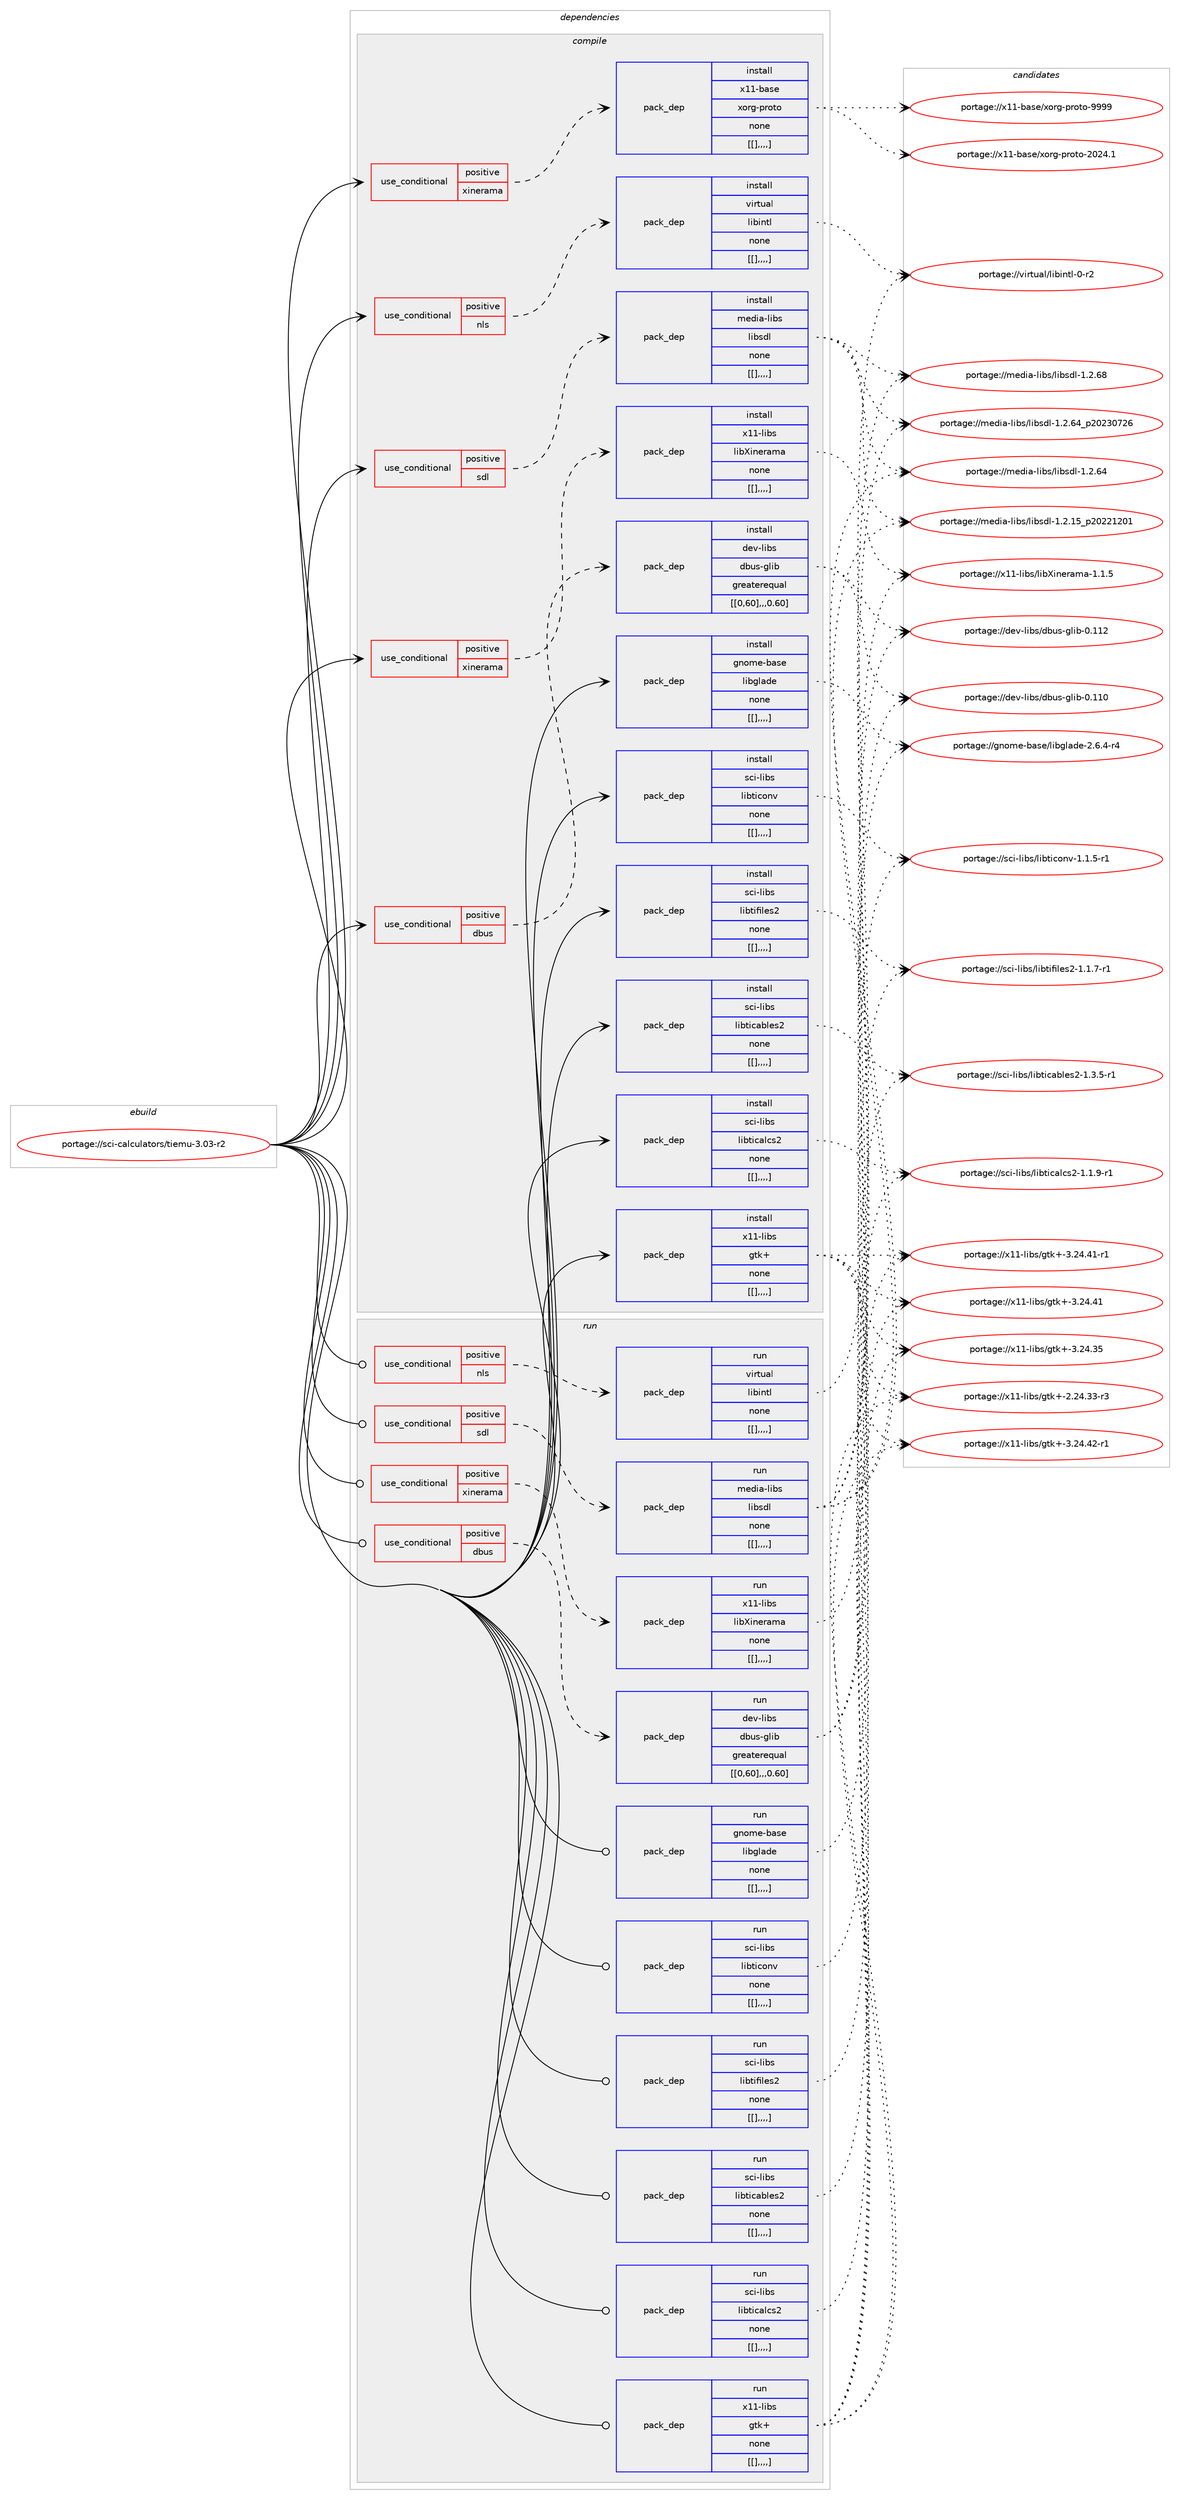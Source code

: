 digraph prolog {

# *************
# Graph options
# *************

newrank=true;
concentrate=true;
compound=true;
graph [rankdir=LR,fontname=Helvetica,fontsize=10,ranksep=1.5];#, ranksep=2.5, nodesep=0.2];
edge  [arrowhead=vee];
node  [fontname=Helvetica,fontsize=10];

# **********
# The ebuild
# **********

subgraph cluster_leftcol {
color=gray;
label=<<i>ebuild</i>>;
id [label="portage://sci-calculators/tiemu-3.03-r2", color=red, width=4, href="../sci-calculators/tiemu-3.03-r2.svg"];
}

# ****************
# The dependencies
# ****************

subgraph cluster_midcol {
color=gray;
label=<<i>dependencies</i>>;
subgraph cluster_compile {
fillcolor="#eeeeee";
style=filled;
label=<<i>compile</i>>;
subgraph cond107923 {
dependency409333 [label=<<TABLE BORDER="0" CELLBORDER="1" CELLSPACING="0" CELLPADDING="4"><TR><TD ROWSPAN="3" CELLPADDING="10">use_conditional</TD></TR><TR><TD>positive</TD></TR><TR><TD>dbus</TD></TR></TABLE>>, shape=none, color=red];
subgraph pack298447 {
dependency409334 [label=<<TABLE BORDER="0" CELLBORDER="1" CELLSPACING="0" CELLPADDING="4" WIDTH="220"><TR><TD ROWSPAN="6" CELLPADDING="30">pack_dep</TD></TR><TR><TD WIDTH="110">install</TD></TR><TR><TD>dev-libs</TD></TR><TR><TD>dbus-glib</TD></TR><TR><TD>greaterequal</TD></TR><TR><TD>[[0,60],,,0.60]</TD></TR></TABLE>>, shape=none, color=blue];
}
dependency409333:e -> dependency409334:w [weight=20,style="dashed",arrowhead="vee"];
}
id:e -> dependency409333:w [weight=20,style="solid",arrowhead="vee"];
subgraph cond107924 {
dependency409335 [label=<<TABLE BORDER="0" CELLBORDER="1" CELLSPACING="0" CELLPADDING="4"><TR><TD ROWSPAN="3" CELLPADDING="10">use_conditional</TD></TR><TR><TD>positive</TD></TR><TR><TD>nls</TD></TR></TABLE>>, shape=none, color=red];
subgraph pack298448 {
dependency409336 [label=<<TABLE BORDER="0" CELLBORDER="1" CELLSPACING="0" CELLPADDING="4" WIDTH="220"><TR><TD ROWSPAN="6" CELLPADDING="30">pack_dep</TD></TR><TR><TD WIDTH="110">install</TD></TR><TR><TD>virtual</TD></TR><TR><TD>libintl</TD></TR><TR><TD>none</TD></TR><TR><TD>[[],,,,]</TD></TR></TABLE>>, shape=none, color=blue];
}
dependency409335:e -> dependency409336:w [weight=20,style="dashed",arrowhead="vee"];
}
id:e -> dependency409335:w [weight=20,style="solid",arrowhead="vee"];
subgraph cond107925 {
dependency409337 [label=<<TABLE BORDER="0" CELLBORDER="1" CELLSPACING="0" CELLPADDING="4"><TR><TD ROWSPAN="3" CELLPADDING="10">use_conditional</TD></TR><TR><TD>positive</TD></TR><TR><TD>sdl</TD></TR></TABLE>>, shape=none, color=red];
subgraph pack298449 {
dependency409338 [label=<<TABLE BORDER="0" CELLBORDER="1" CELLSPACING="0" CELLPADDING="4" WIDTH="220"><TR><TD ROWSPAN="6" CELLPADDING="30">pack_dep</TD></TR><TR><TD WIDTH="110">install</TD></TR><TR><TD>media-libs</TD></TR><TR><TD>libsdl</TD></TR><TR><TD>none</TD></TR><TR><TD>[[],,,,]</TD></TR></TABLE>>, shape=none, color=blue];
}
dependency409337:e -> dependency409338:w [weight=20,style="dashed",arrowhead="vee"];
}
id:e -> dependency409337:w [weight=20,style="solid",arrowhead="vee"];
subgraph cond107926 {
dependency409339 [label=<<TABLE BORDER="0" CELLBORDER="1" CELLSPACING="0" CELLPADDING="4"><TR><TD ROWSPAN="3" CELLPADDING="10">use_conditional</TD></TR><TR><TD>positive</TD></TR><TR><TD>xinerama</TD></TR></TABLE>>, shape=none, color=red];
subgraph pack298450 {
dependency409340 [label=<<TABLE BORDER="0" CELLBORDER="1" CELLSPACING="0" CELLPADDING="4" WIDTH="220"><TR><TD ROWSPAN="6" CELLPADDING="30">pack_dep</TD></TR><TR><TD WIDTH="110">install</TD></TR><TR><TD>x11-base</TD></TR><TR><TD>xorg-proto</TD></TR><TR><TD>none</TD></TR><TR><TD>[[],,,,]</TD></TR></TABLE>>, shape=none, color=blue];
}
dependency409339:e -> dependency409340:w [weight=20,style="dashed",arrowhead="vee"];
}
id:e -> dependency409339:w [weight=20,style="solid",arrowhead="vee"];
subgraph cond107927 {
dependency409341 [label=<<TABLE BORDER="0" CELLBORDER="1" CELLSPACING="0" CELLPADDING="4"><TR><TD ROWSPAN="3" CELLPADDING="10">use_conditional</TD></TR><TR><TD>positive</TD></TR><TR><TD>xinerama</TD></TR></TABLE>>, shape=none, color=red];
subgraph pack298451 {
dependency409342 [label=<<TABLE BORDER="0" CELLBORDER="1" CELLSPACING="0" CELLPADDING="4" WIDTH="220"><TR><TD ROWSPAN="6" CELLPADDING="30">pack_dep</TD></TR><TR><TD WIDTH="110">install</TD></TR><TR><TD>x11-libs</TD></TR><TR><TD>libXinerama</TD></TR><TR><TD>none</TD></TR><TR><TD>[[],,,,]</TD></TR></TABLE>>, shape=none, color=blue];
}
dependency409341:e -> dependency409342:w [weight=20,style="dashed",arrowhead="vee"];
}
id:e -> dependency409341:w [weight=20,style="solid",arrowhead="vee"];
subgraph pack298452 {
dependency409343 [label=<<TABLE BORDER="0" CELLBORDER="1" CELLSPACING="0" CELLPADDING="4" WIDTH="220"><TR><TD ROWSPAN="6" CELLPADDING="30">pack_dep</TD></TR><TR><TD WIDTH="110">install</TD></TR><TR><TD>gnome-base</TD></TR><TR><TD>libglade</TD></TR><TR><TD>none</TD></TR><TR><TD>[[],,,,]</TD></TR></TABLE>>, shape=none, color=blue];
}
id:e -> dependency409343:w [weight=20,style="solid",arrowhead="vee"];
subgraph pack298453 {
dependency409344 [label=<<TABLE BORDER="0" CELLBORDER="1" CELLSPACING="0" CELLPADDING="4" WIDTH="220"><TR><TD ROWSPAN="6" CELLPADDING="30">pack_dep</TD></TR><TR><TD WIDTH="110">install</TD></TR><TR><TD>sci-libs</TD></TR><TR><TD>libticables2</TD></TR><TR><TD>none</TD></TR><TR><TD>[[],,,,]</TD></TR></TABLE>>, shape=none, color=blue];
}
id:e -> dependency409344:w [weight=20,style="solid",arrowhead="vee"];
subgraph pack298454 {
dependency409345 [label=<<TABLE BORDER="0" CELLBORDER="1" CELLSPACING="0" CELLPADDING="4" WIDTH="220"><TR><TD ROWSPAN="6" CELLPADDING="30">pack_dep</TD></TR><TR><TD WIDTH="110">install</TD></TR><TR><TD>sci-libs</TD></TR><TR><TD>libticalcs2</TD></TR><TR><TD>none</TD></TR><TR><TD>[[],,,,]</TD></TR></TABLE>>, shape=none, color=blue];
}
id:e -> dependency409345:w [weight=20,style="solid",arrowhead="vee"];
subgraph pack298455 {
dependency409346 [label=<<TABLE BORDER="0" CELLBORDER="1" CELLSPACING="0" CELLPADDING="4" WIDTH="220"><TR><TD ROWSPAN="6" CELLPADDING="30">pack_dep</TD></TR><TR><TD WIDTH="110">install</TD></TR><TR><TD>sci-libs</TD></TR><TR><TD>libticonv</TD></TR><TR><TD>none</TD></TR><TR><TD>[[],,,,]</TD></TR></TABLE>>, shape=none, color=blue];
}
id:e -> dependency409346:w [weight=20,style="solid",arrowhead="vee"];
subgraph pack298456 {
dependency409347 [label=<<TABLE BORDER="0" CELLBORDER="1" CELLSPACING="0" CELLPADDING="4" WIDTH="220"><TR><TD ROWSPAN="6" CELLPADDING="30">pack_dep</TD></TR><TR><TD WIDTH="110">install</TD></TR><TR><TD>sci-libs</TD></TR><TR><TD>libtifiles2</TD></TR><TR><TD>none</TD></TR><TR><TD>[[],,,,]</TD></TR></TABLE>>, shape=none, color=blue];
}
id:e -> dependency409347:w [weight=20,style="solid",arrowhead="vee"];
subgraph pack298457 {
dependency409348 [label=<<TABLE BORDER="0" CELLBORDER="1" CELLSPACING="0" CELLPADDING="4" WIDTH="220"><TR><TD ROWSPAN="6" CELLPADDING="30">pack_dep</TD></TR><TR><TD WIDTH="110">install</TD></TR><TR><TD>x11-libs</TD></TR><TR><TD>gtk+</TD></TR><TR><TD>none</TD></TR><TR><TD>[[],,,,]</TD></TR></TABLE>>, shape=none, color=blue];
}
id:e -> dependency409348:w [weight=20,style="solid",arrowhead="vee"];
}
subgraph cluster_compileandrun {
fillcolor="#eeeeee";
style=filled;
label=<<i>compile and run</i>>;
}
subgraph cluster_run {
fillcolor="#eeeeee";
style=filled;
label=<<i>run</i>>;
subgraph cond107928 {
dependency409349 [label=<<TABLE BORDER="0" CELLBORDER="1" CELLSPACING="0" CELLPADDING="4"><TR><TD ROWSPAN="3" CELLPADDING="10">use_conditional</TD></TR><TR><TD>positive</TD></TR><TR><TD>dbus</TD></TR></TABLE>>, shape=none, color=red];
subgraph pack298458 {
dependency409350 [label=<<TABLE BORDER="0" CELLBORDER="1" CELLSPACING="0" CELLPADDING="4" WIDTH="220"><TR><TD ROWSPAN="6" CELLPADDING="30">pack_dep</TD></TR><TR><TD WIDTH="110">run</TD></TR><TR><TD>dev-libs</TD></TR><TR><TD>dbus-glib</TD></TR><TR><TD>greaterequal</TD></TR><TR><TD>[[0,60],,,0.60]</TD></TR></TABLE>>, shape=none, color=blue];
}
dependency409349:e -> dependency409350:w [weight=20,style="dashed",arrowhead="vee"];
}
id:e -> dependency409349:w [weight=20,style="solid",arrowhead="odot"];
subgraph cond107929 {
dependency409351 [label=<<TABLE BORDER="0" CELLBORDER="1" CELLSPACING="0" CELLPADDING="4"><TR><TD ROWSPAN="3" CELLPADDING="10">use_conditional</TD></TR><TR><TD>positive</TD></TR><TR><TD>nls</TD></TR></TABLE>>, shape=none, color=red];
subgraph pack298459 {
dependency409352 [label=<<TABLE BORDER="0" CELLBORDER="1" CELLSPACING="0" CELLPADDING="4" WIDTH="220"><TR><TD ROWSPAN="6" CELLPADDING="30">pack_dep</TD></TR><TR><TD WIDTH="110">run</TD></TR><TR><TD>virtual</TD></TR><TR><TD>libintl</TD></TR><TR><TD>none</TD></TR><TR><TD>[[],,,,]</TD></TR></TABLE>>, shape=none, color=blue];
}
dependency409351:e -> dependency409352:w [weight=20,style="dashed",arrowhead="vee"];
}
id:e -> dependency409351:w [weight=20,style="solid",arrowhead="odot"];
subgraph cond107930 {
dependency409353 [label=<<TABLE BORDER="0" CELLBORDER="1" CELLSPACING="0" CELLPADDING="4"><TR><TD ROWSPAN="3" CELLPADDING="10">use_conditional</TD></TR><TR><TD>positive</TD></TR><TR><TD>sdl</TD></TR></TABLE>>, shape=none, color=red];
subgraph pack298460 {
dependency409354 [label=<<TABLE BORDER="0" CELLBORDER="1" CELLSPACING="0" CELLPADDING="4" WIDTH="220"><TR><TD ROWSPAN="6" CELLPADDING="30">pack_dep</TD></TR><TR><TD WIDTH="110">run</TD></TR><TR><TD>media-libs</TD></TR><TR><TD>libsdl</TD></TR><TR><TD>none</TD></TR><TR><TD>[[],,,,]</TD></TR></TABLE>>, shape=none, color=blue];
}
dependency409353:e -> dependency409354:w [weight=20,style="dashed",arrowhead="vee"];
}
id:e -> dependency409353:w [weight=20,style="solid",arrowhead="odot"];
subgraph cond107931 {
dependency409355 [label=<<TABLE BORDER="0" CELLBORDER="1" CELLSPACING="0" CELLPADDING="4"><TR><TD ROWSPAN="3" CELLPADDING="10">use_conditional</TD></TR><TR><TD>positive</TD></TR><TR><TD>xinerama</TD></TR></TABLE>>, shape=none, color=red];
subgraph pack298461 {
dependency409356 [label=<<TABLE BORDER="0" CELLBORDER="1" CELLSPACING="0" CELLPADDING="4" WIDTH="220"><TR><TD ROWSPAN="6" CELLPADDING="30">pack_dep</TD></TR><TR><TD WIDTH="110">run</TD></TR><TR><TD>x11-libs</TD></TR><TR><TD>libXinerama</TD></TR><TR><TD>none</TD></TR><TR><TD>[[],,,,]</TD></TR></TABLE>>, shape=none, color=blue];
}
dependency409355:e -> dependency409356:w [weight=20,style="dashed",arrowhead="vee"];
}
id:e -> dependency409355:w [weight=20,style="solid",arrowhead="odot"];
subgraph pack298462 {
dependency409357 [label=<<TABLE BORDER="0" CELLBORDER="1" CELLSPACING="0" CELLPADDING="4" WIDTH="220"><TR><TD ROWSPAN="6" CELLPADDING="30">pack_dep</TD></TR><TR><TD WIDTH="110">run</TD></TR><TR><TD>gnome-base</TD></TR><TR><TD>libglade</TD></TR><TR><TD>none</TD></TR><TR><TD>[[],,,,]</TD></TR></TABLE>>, shape=none, color=blue];
}
id:e -> dependency409357:w [weight=20,style="solid",arrowhead="odot"];
subgraph pack298463 {
dependency409358 [label=<<TABLE BORDER="0" CELLBORDER="1" CELLSPACING="0" CELLPADDING="4" WIDTH="220"><TR><TD ROWSPAN="6" CELLPADDING="30">pack_dep</TD></TR><TR><TD WIDTH="110">run</TD></TR><TR><TD>sci-libs</TD></TR><TR><TD>libticables2</TD></TR><TR><TD>none</TD></TR><TR><TD>[[],,,,]</TD></TR></TABLE>>, shape=none, color=blue];
}
id:e -> dependency409358:w [weight=20,style="solid",arrowhead="odot"];
subgraph pack298464 {
dependency409359 [label=<<TABLE BORDER="0" CELLBORDER="1" CELLSPACING="0" CELLPADDING="4" WIDTH="220"><TR><TD ROWSPAN="6" CELLPADDING="30">pack_dep</TD></TR><TR><TD WIDTH="110">run</TD></TR><TR><TD>sci-libs</TD></TR><TR><TD>libticalcs2</TD></TR><TR><TD>none</TD></TR><TR><TD>[[],,,,]</TD></TR></TABLE>>, shape=none, color=blue];
}
id:e -> dependency409359:w [weight=20,style="solid",arrowhead="odot"];
subgraph pack298465 {
dependency409360 [label=<<TABLE BORDER="0" CELLBORDER="1" CELLSPACING="0" CELLPADDING="4" WIDTH="220"><TR><TD ROWSPAN="6" CELLPADDING="30">pack_dep</TD></TR><TR><TD WIDTH="110">run</TD></TR><TR><TD>sci-libs</TD></TR><TR><TD>libticonv</TD></TR><TR><TD>none</TD></TR><TR><TD>[[],,,,]</TD></TR></TABLE>>, shape=none, color=blue];
}
id:e -> dependency409360:w [weight=20,style="solid",arrowhead="odot"];
subgraph pack298466 {
dependency409361 [label=<<TABLE BORDER="0" CELLBORDER="1" CELLSPACING="0" CELLPADDING="4" WIDTH="220"><TR><TD ROWSPAN="6" CELLPADDING="30">pack_dep</TD></TR><TR><TD WIDTH="110">run</TD></TR><TR><TD>sci-libs</TD></TR><TR><TD>libtifiles2</TD></TR><TR><TD>none</TD></TR><TR><TD>[[],,,,]</TD></TR></TABLE>>, shape=none, color=blue];
}
id:e -> dependency409361:w [weight=20,style="solid",arrowhead="odot"];
subgraph pack298467 {
dependency409362 [label=<<TABLE BORDER="0" CELLBORDER="1" CELLSPACING="0" CELLPADDING="4" WIDTH="220"><TR><TD ROWSPAN="6" CELLPADDING="30">pack_dep</TD></TR><TR><TD WIDTH="110">run</TD></TR><TR><TD>x11-libs</TD></TR><TR><TD>gtk+</TD></TR><TR><TD>none</TD></TR><TR><TD>[[],,,,]</TD></TR></TABLE>>, shape=none, color=blue];
}
id:e -> dependency409362:w [weight=20,style="solid",arrowhead="odot"];
}
}

# **************
# The candidates
# **************

subgraph cluster_choices {
rank=same;
color=gray;
label=<<i>candidates</i>>;

subgraph choice298447 {
color=black;
nodesep=1;
choice100101118451081059811547100981171154510310810598454846494950 [label="portage://dev-libs/dbus-glib-0.112", color=red, width=4,href="../dev-libs/dbus-glib-0.112.svg"];
choice100101118451081059811547100981171154510310810598454846494948 [label="portage://dev-libs/dbus-glib-0.110", color=red, width=4,href="../dev-libs/dbus-glib-0.110.svg"];
dependency409334:e -> choice100101118451081059811547100981171154510310810598454846494950:w [style=dotted,weight="100"];
dependency409334:e -> choice100101118451081059811547100981171154510310810598454846494948:w [style=dotted,weight="100"];
}
subgraph choice298448 {
color=black;
nodesep=1;
choice11810511411611797108471081059810511011610845484511450 [label="portage://virtual/libintl-0-r2", color=red, width=4,href="../virtual/libintl-0-r2.svg"];
dependency409336:e -> choice11810511411611797108471081059810511011610845484511450:w [style=dotted,weight="100"];
}
subgraph choice298449 {
color=black;
nodesep=1;
choice109101100105974510810598115471081059811510010845494650465456 [label="portage://media-libs/libsdl-1.2.68", color=red, width=4,href="../media-libs/libsdl-1.2.68.svg"];
choice109101100105974510810598115471081059811510010845494650465452951125048505148555054 [label="portage://media-libs/libsdl-1.2.64_p20230726", color=red, width=4,href="../media-libs/libsdl-1.2.64_p20230726.svg"];
choice109101100105974510810598115471081059811510010845494650465452 [label="portage://media-libs/libsdl-1.2.64", color=red, width=4,href="../media-libs/libsdl-1.2.64.svg"];
choice109101100105974510810598115471081059811510010845494650464953951125048505049504849 [label="portage://media-libs/libsdl-1.2.15_p20221201", color=red, width=4,href="../media-libs/libsdl-1.2.15_p20221201.svg"];
dependency409338:e -> choice109101100105974510810598115471081059811510010845494650465456:w [style=dotted,weight="100"];
dependency409338:e -> choice109101100105974510810598115471081059811510010845494650465452951125048505148555054:w [style=dotted,weight="100"];
dependency409338:e -> choice109101100105974510810598115471081059811510010845494650465452:w [style=dotted,weight="100"];
dependency409338:e -> choice109101100105974510810598115471081059811510010845494650464953951125048505049504849:w [style=dotted,weight="100"];
}
subgraph choice298450 {
color=black;
nodesep=1;
choice120494945989711510147120111114103451121141111161114557575757 [label="portage://x11-base/xorg-proto-9999", color=red, width=4,href="../x11-base/xorg-proto-9999.svg"];
choice1204949459897115101471201111141034511211411111611145504850524649 [label="portage://x11-base/xorg-proto-2024.1", color=red, width=4,href="../x11-base/xorg-proto-2024.1.svg"];
dependency409340:e -> choice120494945989711510147120111114103451121141111161114557575757:w [style=dotted,weight="100"];
dependency409340:e -> choice1204949459897115101471201111141034511211411111611145504850524649:w [style=dotted,weight="100"];
}
subgraph choice298451 {
color=black;
nodesep=1;
choice120494945108105981154710810598881051101011149710997454946494653 [label="portage://x11-libs/libXinerama-1.1.5", color=red, width=4,href="../x11-libs/libXinerama-1.1.5.svg"];
dependency409342:e -> choice120494945108105981154710810598881051101011149710997454946494653:w [style=dotted,weight="100"];
}
subgraph choice298452 {
color=black;
nodesep=1;
choice1031101111091014598971151014710810598103108971001014550465446524511452 [label="portage://gnome-base/libglade-2.6.4-r4", color=red, width=4,href="../gnome-base/libglade-2.6.4-r4.svg"];
dependency409343:e -> choice1031101111091014598971151014710810598103108971001014550465446524511452:w [style=dotted,weight="100"];
}
subgraph choice298453 {
color=black;
nodesep=1;
choice1159910545108105981154710810598116105999798108101115504549465146534511449 [label="portage://sci-libs/libticables2-1.3.5-r1", color=red, width=4,href="../sci-libs/libticables2-1.3.5-r1.svg"];
dependency409344:e -> choice1159910545108105981154710810598116105999798108101115504549465146534511449:w [style=dotted,weight="100"];
}
subgraph choice298454 {
color=black;
nodesep=1;
choice1159910545108105981154710810598116105999710899115504549464946574511449 [label="portage://sci-libs/libticalcs2-1.1.9-r1", color=red, width=4,href="../sci-libs/libticalcs2-1.1.9-r1.svg"];
dependency409345:e -> choice1159910545108105981154710810598116105999710899115504549464946574511449:w [style=dotted,weight="100"];
}
subgraph choice298455 {
color=black;
nodesep=1;
choice1159910545108105981154710810598116105991111101184549464946534511449 [label="portage://sci-libs/libticonv-1.1.5-r1", color=red, width=4,href="../sci-libs/libticonv-1.1.5-r1.svg"];
dependency409346:e -> choice1159910545108105981154710810598116105991111101184549464946534511449:w [style=dotted,weight="100"];
}
subgraph choice298456 {
color=black;
nodesep=1;
choice1159910545108105981154710810598116105102105108101115504549464946554511449 [label="portage://sci-libs/libtifiles2-1.1.7-r1", color=red, width=4,href="../sci-libs/libtifiles2-1.1.7-r1.svg"];
dependency409347:e -> choice1159910545108105981154710810598116105102105108101115504549464946554511449:w [style=dotted,weight="100"];
}
subgraph choice298457 {
color=black;
nodesep=1;
choice12049494510810598115471031161074345514650524652504511449 [label="portage://x11-libs/gtk+-3.24.42-r1", color=red, width=4,href="../x11-libs/gtk+-3.24.42-r1.svg"];
choice12049494510810598115471031161074345514650524652494511449 [label="portage://x11-libs/gtk+-3.24.41-r1", color=red, width=4,href="../x11-libs/gtk+-3.24.41-r1.svg"];
choice1204949451081059811547103116107434551465052465249 [label="portage://x11-libs/gtk+-3.24.41", color=red, width=4,href="../x11-libs/gtk+-3.24.41.svg"];
choice1204949451081059811547103116107434551465052465153 [label="portage://x11-libs/gtk+-3.24.35", color=red, width=4,href="../x11-libs/gtk+-3.24.35.svg"];
choice12049494510810598115471031161074345504650524651514511451 [label="portage://x11-libs/gtk+-2.24.33-r3", color=red, width=4,href="../x11-libs/gtk+-2.24.33-r3.svg"];
dependency409348:e -> choice12049494510810598115471031161074345514650524652504511449:w [style=dotted,weight="100"];
dependency409348:e -> choice12049494510810598115471031161074345514650524652494511449:w [style=dotted,weight="100"];
dependency409348:e -> choice1204949451081059811547103116107434551465052465249:w [style=dotted,weight="100"];
dependency409348:e -> choice1204949451081059811547103116107434551465052465153:w [style=dotted,weight="100"];
dependency409348:e -> choice12049494510810598115471031161074345504650524651514511451:w [style=dotted,weight="100"];
}
subgraph choice298458 {
color=black;
nodesep=1;
choice100101118451081059811547100981171154510310810598454846494950 [label="portage://dev-libs/dbus-glib-0.112", color=red, width=4,href="../dev-libs/dbus-glib-0.112.svg"];
choice100101118451081059811547100981171154510310810598454846494948 [label="portage://dev-libs/dbus-glib-0.110", color=red, width=4,href="../dev-libs/dbus-glib-0.110.svg"];
dependency409350:e -> choice100101118451081059811547100981171154510310810598454846494950:w [style=dotted,weight="100"];
dependency409350:e -> choice100101118451081059811547100981171154510310810598454846494948:w [style=dotted,weight="100"];
}
subgraph choice298459 {
color=black;
nodesep=1;
choice11810511411611797108471081059810511011610845484511450 [label="portage://virtual/libintl-0-r2", color=red, width=4,href="../virtual/libintl-0-r2.svg"];
dependency409352:e -> choice11810511411611797108471081059810511011610845484511450:w [style=dotted,weight="100"];
}
subgraph choice298460 {
color=black;
nodesep=1;
choice109101100105974510810598115471081059811510010845494650465456 [label="portage://media-libs/libsdl-1.2.68", color=red, width=4,href="../media-libs/libsdl-1.2.68.svg"];
choice109101100105974510810598115471081059811510010845494650465452951125048505148555054 [label="portage://media-libs/libsdl-1.2.64_p20230726", color=red, width=4,href="../media-libs/libsdl-1.2.64_p20230726.svg"];
choice109101100105974510810598115471081059811510010845494650465452 [label="portage://media-libs/libsdl-1.2.64", color=red, width=4,href="../media-libs/libsdl-1.2.64.svg"];
choice109101100105974510810598115471081059811510010845494650464953951125048505049504849 [label="portage://media-libs/libsdl-1.2.15_p20221201", color=red, width=4,href="../media-libs/libsdl-1.2.15_p20221201.svg"];
dependency409354:e -> choice109101100105974510810598115471081059811510010845494650465456:w [style=dotted,weight="100"];
dependency409354:e -> choice109101100105974510810598115471081059811510010845494650465452951125048505148555054:w [style=dotted,weight="100"];
dependency409354:e -> choice109101100105974510810598115471081059811510010845494650465452:w [style=dotted,weight="100"];
dependency409354:e -> choice109101100105974510810598115471081059811510010845494650464953951125048505049504849:w [style=dotted,weight="100"];
}
subgraph choice298461 {
color=black;
nodesep=1;
choice120494945108105981154710810598881051101011149710997454946494653 [label="portage://x11-libs/libXinerama-1.1.5", color=red, width=4,href="../x11-libs/libXinerama-1.1.5.svg"];
dependency409356:e -> choice120494945108105981154710810598881051101011149710997454946494653:w [style=dotted,weight="100"];
}
subgraph choice298462 {
color=black;
nodesep=1;
choice1031101111091014598971151014710810598103108971001014550465446524511452 [label="portage://gnome-base/libglade-2.6.4-r4", color=red, width=4,href="../gnome-base/libglade-2.6.4-r4.svg"];
dependency409357:e -> choice1031101111091014598971151014710810598103108971001014550465446524511452:w [style=dotted,weight="100"];
}
subgraph choice298463 {
color=black;
nodesep=1;
choice1159910545108105981154710810598116105999798108101115504549465146534511449 [label="portage://sci-libs/libticables2-1.3.5-r1", color=red, width=4,href="../sci-libs/libticables2-1.3.5-r1.svg"];
dependency409358:e -> choice1159910545108105981154710810598116105999798108101115504549465146534511449:w [style=dotted,weight="100"];
}
subgraph choice298464 {
color=black;
nodesep=1;
choice1159910545108105981154710810598116105999710899115504549464946574511449 [label="portage://sci-libs/libticalcs2-1.1.9-r1", color=red, width=4,href="../sci-libs/libticalcs2-1.1.9-r1.svg"];
dependency409359:e -> choice1159910545108105981154710810598116105999710899115504549464946574511449:w [style=dotted,weight="100"];
}
subgraph choice298465 {
color=black;
nodesep=1;
choice1159910545108105981154710810598116105991111101184549464946534511449 [label="portage://sci-libs/libticonv-1.1.5-r1", color=red, width=4,href="../sci-libs/libticonv-1.1.5-r1.svg"];
dependency409360:e -> choice1159910545108105981154710810598116105991111101184549464946534511449:w [style=dotted,weight="100"];
}
subgraph choice298466 {
color=black;
nodesep=1;
choice1159910545108105981154710810598116105102105108101115504549464946554511449 [label="portage://sci-libs/libtifiles2-1.1.7-r1", color=red, width=4,href="../sci-libs/libtifiles2-1.1.7-r1.svg"];
dependency409361:e -> choice1159910545108105981154710810598116105102105108101115504549464946554511449:w [style=dotted,weight="100"];
}
subgraph choice298467 {
color=black;
nodesep=1;
choice12049494510810598115471031161074345514650524652504511449 [label="portage://x11-libs/gtk+-3.24.42-r1", color=red, width=4,href="../x11-libs/gtk+-3.24.42-r1.svg"];
choice12049494510810598115471031161074345514650524652494511449 [label="portage://x11-libs/gtk+-3.24.41-r1", color=red, width=4,href="../x11-libs/gtk+-3.24.41-r1.svg"];
choice1204949451081059811547103116107434551465052465249 [label="portage://x11-libs/gtk+-3.24.41", color=red, width=4,href="../x11-libs/gtk+-3.24.41.svg"];
choice1204949451081059811547103116107434551465052465153 [label="portage://x11-libs/gtk+-3.24.35", color=red, width=4,href="../x11-libs/gtk+-3.24.35.svg"];
choice12049494510810598115471031161074345504650524651514511451 [label="portage://x11-libs/gtk+-2.24.33-r3", color=red, width=4,href="../x11-libs/gtk+-2.24.33-r3.svg"];
dependency409362:e -> choice12049494510810598115471031161074345514650524652504511449:w [style=dotted,weight="100"];
dependency409362:e -> choice12049494510810598115471031161074345514650524652494511449:w [style=dotted,weight="100"];
dependency409362:e -> choice1204949451081059811547103116107434551465052465249:w [style=dotted,weight="100"];
dependency409362:e -> choice1204949451081059811547103116107434551465052465153:w [style=dotted,weight="100"];
dependency409362:e -> choice12049494510810598115471031161074345504650524651514511451:w [style=dotted,weight="100"];
}
}

}
